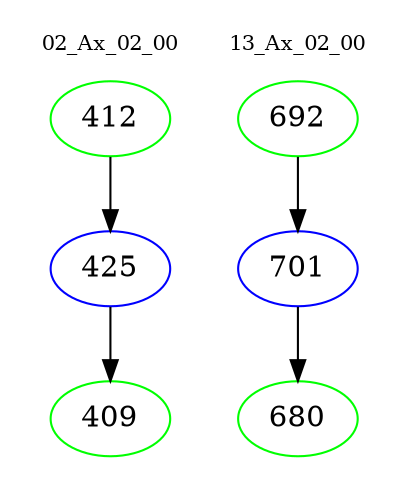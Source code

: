 digraph{
subgraph cluster_0 {
color = white
label = "02_Ax_02_00";
fontsize=10;
T0_412 [label="412", color="green"]
T0_412 -> T0_425 [color="black"]
T0_425 [label="425", color="blue"]
T0_425 -> T0_409 [color="black"]
T0_409 [label="409", color="green"]
}
subgraph cluster_1 {
color = white
label = "13_Ax_02_00";
fontsize=10;
T1_692 [label="692", color="green"]
T1_692 -> T1_701 [color="black"]
T1_701 [label="701", color="blue"]
T1_701 -> T1_680 [color="black"]
T1_680 [label="680", color="green"]
}
}
